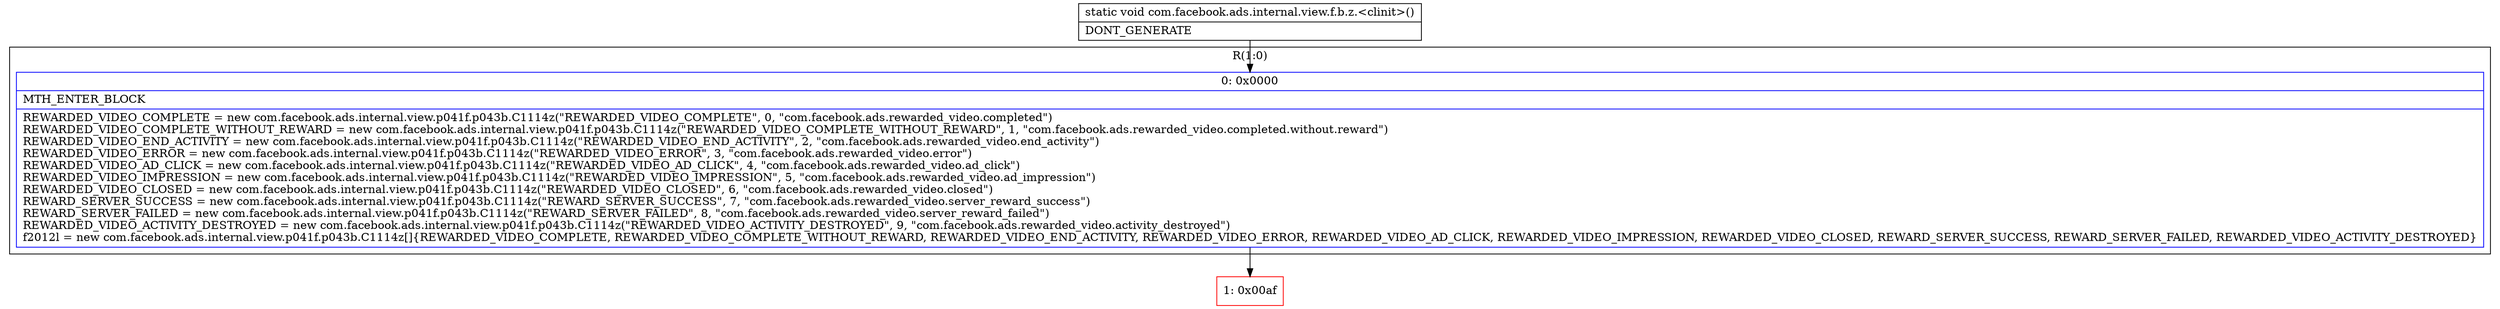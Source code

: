 digraph "CFG forcom.facebook.ads.internal.view.f.b.z.\<clinit\>()V" {
subgraph cluster_Region_737117046 {
label = "R(1:0)";
node [shape=record,color=blue];
Node_0 [shape=record,label="{0\:\ 0x0000|MTH_ENTER_BLOCK\l|REWARDED_VIDEO_COMPLETE = new com.facebook.ads.internal.view.p041f.p043b.C1114z(\"REWARDED_VIDEO_COMPLETE\", 0, \"com.facebook.ads.rewarded_video.completed\")\lREWARDED_VIDEO_COMPLETE_WITHOUT_REWARD = new com.facebook.ads.internal.view.p041f.p043b.C1114z(\"REWARDED_VIDEO_COMPLETE_WITHOUT_REWARD\", 1, \"com.facebook.ads.rewarded_video.completed.without.reward\")\lREWARDED_VIDEO_END_ACTIVITY = new com.facebook.ads.internal.view.p041f.p043b.C1114z(\"REWARDED_VIDEO_END_ACTIVITY\", 2, \"com.facebook.ads.rewarded_video.end_activity\")\lREWARDED_VIDEO_ERROR = new com.facebook.ads.internal.view.p041f.p043b.C1114z(\"REWARDED_VIDEO_ERROR\", 3, \"com.facebook.ads.rewarded_video.error\")\lREWARDED_VIDEO_AD_CLICK = new com.facebook.ads.internal.view.p041f.p043b.C1114z(\"REWARDED_VIDEO_AD_CLICK\", 4, \"com.facebook.ads.rewarded_video.ad_click\")\lREWARDED_VIDEO_IMPRESSION = new com.facebook.ads.internal.view.p041f.p043b.C1114z(\"REWARDED_VIDEO_IMPRESSION\", 5, \"com.facebook.ads.rewarded_video.ad_impression\")\lREWARDED_VIDEO_CLOSED = new com.facebook.ads.internal.view.p041f.p043b.C1114z(\"REWARDED_VIDEO_CLOSED\", 6, \"com.facebook.ads.rewarded_video.closed\")\lREWARD_SERVER_SUCCESS = new com.facebook.ads.internal.view.p041f.p043b.C1114z(\"REWARD_SERVER_SUCCESS\", 7, \"com.facebook.ads.rewarded_video.server_reward_success\")\lREWARD_SERVER_FAILED = new com.facebook.ads.internal.view.p041f.p043b.C1114z(\"REWARD_SERVER_FAILED\", 8, \"com.facebook.ads.rewarded_video.server_reward_failed\")\lREWARDED_VIDEO_ACTIVITY_DESTROYED = new com.facebook.ads.internal.view.p041f.p043b.C1114z(\"REWARDED_VIDEO_ACTIVITY_DESTROYED\", 9, \"com.facebook.ads.rewarded_video.activity_destroyed\")\lf2012l = new com.facebook.ads.internal.view.p041f.p043b.C1114z[]\{REWARDED_VIDEO_COMPLETE, REWARDED_VIDEO_COMPLETE_WITHOUT_REWARD, REWARDED_VIDEO_END_ACTIVITY, REWARDED_VIDEO_ERROR, REWARDED_VIDEO_AD_CLICK, REWARDED_VIDEO_IMPRESSION, REWARDED_VIDEO_CLOSED, REWARD_SERVER_SUCCESS, REWARD_SERVER_FAILED, REWARDED_VIDEO_ACTIVITY_DESTROYED\}\l}"];
}
Node_1 [shape=record,color=red,label="{1\:\ 0x00af}"];
MethodNode[shape=record,label="{static void com.facebook.ads.internal.view.f.b.z.\<clinit\>()  | DONT_GENERATE\l}"];
MethodNode -> Node_0;
Node_0 -> Node_1;
}

